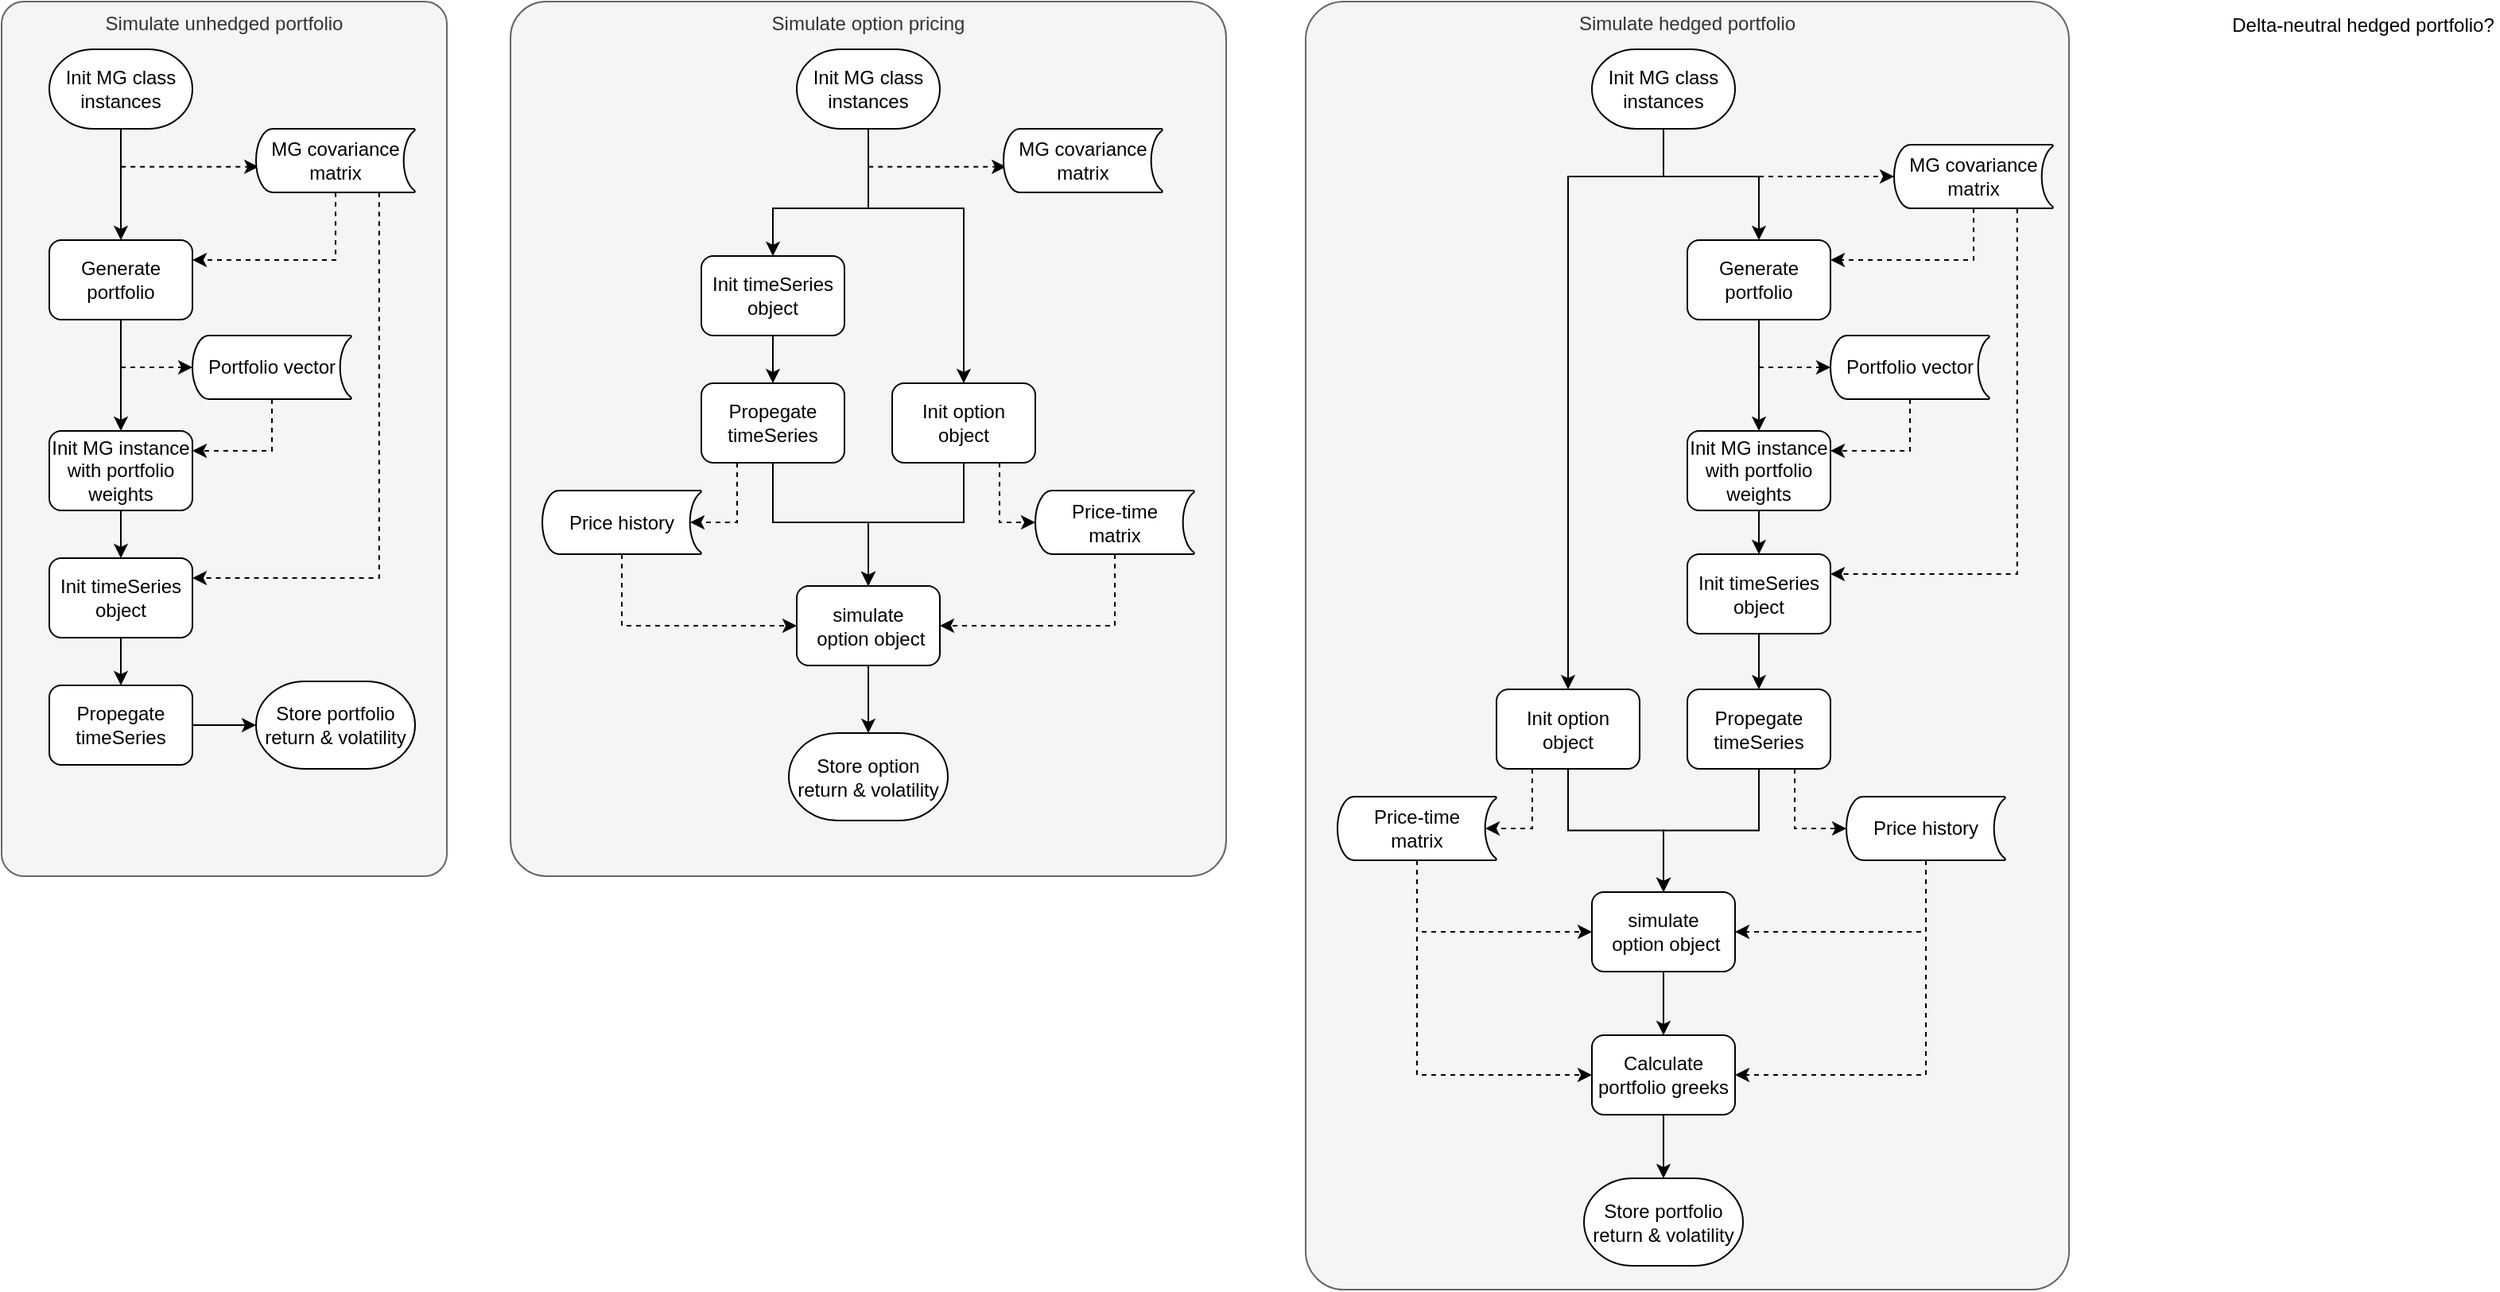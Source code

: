 <mxfile version="21.0.4" type="device"><diagram name="Page-1" id="ixmLZthBpcHFCR-xwQ-L"><mxGraphModel dx="2058" dy="1021" grid="1" gridSize="10" guides="1" tooltips="1" connect="1" arrows="1" fold="1" page="0" pageScale="1" pageWidth="850" pageHeight="1100" math="0" shadow="0"><root><mxCell id="0"/><mxCell id="1" parent="0"/><mxCell id="tQhSl_5K1Fybj-txdjSQ-37" value="Simulate hedged portfolio" style="rounded=1;whiteSpace=wrap;html=1;fillColor=#f5f5f5;fontColor=#333333;strokeColor=#666666;fillStyle=auto;verticalAlign=top;arcSize=5;" vertex="1" parent="1"><mxGeometry x="860" y="160" width="480" height="810" as="geometry"/></mxCell><mxCell id="9IxkntPl0SPWXHnQN70l-22" value="Simulate option pricing" style="rounded=1;whiteSpace=wrap;html=1;fillColor=#f5f5f5;fontColor=#333333;strokeColor=#666666;fillStyle=auto;verticalAlign=top;arcSize=5;" parent="1" vertex="1"><mxGeometry x="360" y="160" width="450" height="550" as="geometry"/></mxCell><mxCell id="rKQ_zNa52K7HZ-qINXRj-24" value="Simulate unhedged portfolio" style="rounded=1;whiteSpace=wrap;html=1;fillColor=#f5f5f5;fontColor=#333333;strokeColor=#666666;fillStyle=auto;verticalAlign=top;arcSize=5;" parent="1" vertex="1"><mxGeometry x="40" y="160" width="280" height="550" as="geometry"/></mxCell><mxCell id="rKQ_zNa52K7HZ-qINXRj-29" style="edgeStyle=orthogonalEdgeStyle;rounded=0;orthogonalLoop=1;jettySize=auto;html=1;entryX=0;entryY=0.5;entryDx=0;entryDy=0;entryPerimeter=0;exitX=0.5;exitY=1;exitDx=0;exitDy=0;dashed=1;" parent="1" source="rKQ_zNa52K7HZ-qINXRj-13" target="rKQ_zNa52K7HZ-qINXRj-27" edge="1"><mxGeometry relative="1" as="geometry"/></mxCell><mxCell id="rKQ_zNa52K7HZ-qINXRj-31" value="" style="edgeStyle=orthogonalEdgeStyle;rounded=0;orthogonalLoop=1;jettySize=auto;html=1;" parent="1" source="rKQ_zNa52K7HZ-qINXRj-13" target="rKQ_zNa52K7HZ-qINXRj-30" edge="1"><mxGeometry relative="1" as="geometry"/></mxCell><mxCell id="rKQ_zNa52K7HZ-qINXRj-13" value="Generate portfolio" style="rounded=1;whiteSpace=wrap;html=1;" parent="1" vertex="1"><mxGeometry x="70" y="310" width="90" height="50" as="geometry"/></mxCell><mxCell id="rKQ_zNa52K7HZ-qINXRj-16" style="edgeStyle=orthogonalEdgeStyle;rounded=0;orthogonalLoop=1;jettySize=auto;html=1;entryX=0.016;entryY=0.598;entryDx=0;entryDy=0;entryPerimeter=0;exitX=0.5;exitY=1;exitDx=0;exitDy=0;exitPerimeter=0;dashed=1;" parent="1" source="rKQ_zNa52K7HZ-qINXRj-14" target="rKQ_zNa52K7HZ-qINXRj-17" edge="1"><mxGeometry relative="1" as="geometry"><mxPoint x="240" y="265" as="targetPoint"/></mxGeometry></mxCell><mxCell id="rKQ_zNa52K7HZ-qINXRj-18" style="edgeStyle=orthogonalEdgeStyle;rounded=0;orthogonalLoop=1;jettySize=auto;html=1;entryX=0.5;entryY=0;entryDx=0;entryDy=0;" parent="1" source="rKQ_zNa52K7HZ-qINXRj-14" target="rKQ_zNa52K7HZ-qINXRj-13" edge="1"><mxGeometry relative="1" as="geometry"/></mxCell><mxCell id="rKQ_zNa52K7HZ-qINXRj-14" value="Init MG class instances" style="strokeWidth=1;html=1;shape=mxgraph.flowchart.terminator;whiteSpace=wrap;" parent="1" vertex="1"><mxGeometry x="70" y="190" width="90" height="50" as="geometry"/></mxCell><mxCell id="rKQ_zNa52K7HZ-qINXRj-19" style="edgeStyle=orthogonalEdgeStyle;rounded=0;orthogonalLoop=1;jettySize=auto;html=1;entryX=1;entryY=0.25;entryDx=0;entryDy=0;exitX=0.5;exitY=1;exitDx=0;exitDy=0;exitPerimeter=0;dashed=1;" parent="1" source="rKQ_zNa52K7HZ-qINXRj-17" target="rKQ_zNa52K7HZ-qINXRj-13" edge="1"><mxGeometry relative="1" as="geometry"><Array as="points"><mxPoint x="250" y="322"/></Array></mxGeometry></mxCell><mxCell id="9IxkntPl0SPWXHnQN70l-23" style="edgeStyle=orthogonalEdgeStyle;rounded=0;orthogonalLoop=1;jettySize=auto;html=1;entryX=1;entryY=0.25;entryDx=0;entryDy=0;exitX=0.774;exitY=1.003;exitDx=0;exitDy=0;exitPerimeter=0;dashed=1;" parent="1" source="rKQ_zNa52K7HZ-qINXRj-17" target="rKQ_zNa52K7HZ-qINXRj-20" edge="1"><mxGeometry relative="1" as="geometry"/></mxCell><mxCell id="rKQ_zNa52K7HZ-qINXRj-17" value="MG covariance matrix" style="strokeWidth=1;html=1;shape=mxgraph.flowchart.stored_data;whiteSpace=wrap;" parent="1" vertex="1"><mxGeometry x="200" y="240" width="100" height="40" as="geometry"/></mxCell><mxCell id="rKQ_zNa52K7HZ-qINXRj-23" value="" style="edgeStyle=orthogonalEdgeStyle;rounded=0;orthogonalLoop=1;jettySize=auto;html=1;" parent="1" source="rKQ_zNa52K7HZ-qINXRj-20" target="rKQ_zNa52K7HZ-qINXRj-22" edge="1"><mxGeometry relative="1" as="geometry"/></mxCell><mxCell id="rKQ_zNa52K7HZ-qINXRj-20" value="Init timeSeries object" style="rounded=1;whiteSpace=wrap;html=1;" parent="1" vertex="1"><mxGeometry x="70" y="510" width="90" height="50" as="geometry"/></mxCell><mxCell id="rKQ_zNa52K7HZ-qINXRj-35" value="" style="edgeStyle=orthogonalEdgeStyle;rounded=0;orthogonalLoop=1;jettySize=auto;html=1;" parent="1" source="rKQ_zNa52K7HZ-qINXRj-22" target="rKQ_zNa52K7HZ-qINXRj-34" edge="1"><mxGeometry relative="1" as="geometry"/></mxCell><mxCell id="rKQ_zNa52K7HZ-qINXRj-22" value="Propegate timeSeries " style="rounded=1;whiteSpace=wrap;html=1;" parent="1" vertex="1"><mxGeometry x="70" y="590" width="90" height="50" as="geometry"/></mxCell><mxCell id="rKQ_zNa52K7HZ-qINXRj-33" style="edgeStyle=orthogonalEdgeStyle;rounded=0;orthogonalLoop=1;jettySize=auto;html=1;entryX=1;entryY=0.25;entryDx=0;entryDy=0;exitX=0.5;exitY=1;exitDx=0;exitDy=0;exitPerimeter=0;dashed=1;" parent="1" source="rKQ_zNa52K7HZ-qINXRj-27" target="rKQ_zNa52K7HZ-qINXRj-30" edge="1"><mxGeometry relative="1" as="geometry"/></mxCell><mxCell id="rKQ_zNa52K7HZ-qINXRj-27" value="Portfolio vector" style="strokeWidth=1;html=1;shape=mxgraph.flowchart.stored_data;whiteSpace=wrap;" parent="1" vertex="1"><mxGeometry x="160" y="370" width="100" height="40" as="geometry"/></mxCell><mxCell id="rKQ_zNa52K7HZ-qINXRj-32" style="edgeStyle=orthogonalEdgeStyle;rounded=0;orthogonalLoop=1;jettySize=auto;html=1;entryX=0.5;entryY=0;entryDx=0;entryDy=0;" parent="1" source="rKQ_zNa52K7HZ-qINXRj-30" target="rKQ_zNa52K7HZ-qINXRj-20" edge="1"><mxGeometry relative="1" as="geometry"/></mxCell><mxCell id="rKQ_zNa52K7HZ-qINXRj-30" value="Init MG instance with portfolio weights" style="rounded=1;whiteSpace=wrap;html=1;" parent="1" vertex="1"><mxGeometry x="70" y="430" width="90" height="50" as="geometry"/></mxCell><mxCell id="rKQ_zNa52K7HZ-qINXRj-34" value="Store portfolio return &amp;amp; volatility" style="strokeWidth=1;html=1;shape=mxgraph.flowchart.terminator;whiteSpace=wrap;" parent="1" vertex="1"><mxGeometry x="200" y="587.5" width="100" height="55" as="geometry"/></mxCell><mxCell id="rKQ_zNa52K7HZ-qINXRj-37" style="edgeStyle=orthogonalEdgeStyle;rounded=0;orthogonalLoop=1;jettySize=auto;html=1;entryX=0.016;entryY=0.598;entryDx=0;entryDy=0;entryPerimeter=0;exitX=0.5;exitY=1;exitDx=0;exitDy=0;exitPerimeter=0;dashed=1;" parent="1" source="rKQ_zNa52K7HZ-qINXRj-39" target="rKQ_zNa52K7HZ-qINXRj-40" edge="1"><mxGeometry relative="1" as="geometry"><mxPoint x="710" y="245" as="targetPoint"/></mxGeometry></mxCell><mxCell id="rKQ_zNa52K7HZ-qINXRj-38" style="edgeStyle=orthogonalEdgeStyle;rounded=0;orthogonalLoop=1;jettySize=auto;html=1;entryX=0.5;entryY=0;entryDx=0;entryDy=0;" parent="1" source="rKQ_zNa52K7HZ-qINXRj-39" target="9IxkntPl0SPWXHnQN70l-1" edge="1"><mxGeometry relative="1" as="geometry"><mxPoint x="525.0" y="292.5" as="targetPoint"/><Array as="points"><mxPoint x="585" y="290"/><mxPoint x="525" y="290"/></Array></mxGeometry></mxCell><mxCell id="9IxkntPl0SPWXHnQN70l-14" style="edgeStyle=orthogonalEdgeStyle;rounded=0;orthogonalLoop=1;jettySize=auto;html=1;entryX=0.5;entryY=0;entryDx=0;entryDy=0;" parent="1" source="rKQ_zNa52K7HZ-qINXRj-39" target="9IxkntPl0SPWXHnQN70l-4" edge="1"><mxGeometry relative="1" as="geometry"><Array as="points"><mxPoint x="585" y="290"/><mxPoint x="645" y="290"/></Array></mxGeometry></mxCell><mxCell id="rKQ_zNa52K7HZ-qINXRj-39" value="Init MG class instances" style="strokeWidth=1;html=1;shape=mxgraph.flowchart.terminator;whiteSpace=wrap;" parent="1" vertex="1"><mxGeometry x="540" y="190" width="90" height="50" as="geometry"/></mxCell><mxCell id="rKQ_zNa52K7HZ-qINXRj-40" value="MG covariance matrix" style="strokeWidth=1;html=1;shape=mxgraph.flowchart.stored_data;whiteSpace=wrap;" parent="1" vertex="1"><mxGeometry x="670" y="240" width="100" height="40" as="geometry"/></mxCell><mxCell id="9IxkntPl0SPWXHnQN70l-3" value="" style="edgeStyle=orthogonalEdgeStyle;rounded=0;orthogonalLoop=1;jettySize=auto;html=1;" parent="1" source="9IxkntPl0SPWXHnQN70l-1" target="9IxkntPl0SPWXHnQN70l-2" edge="1"><mxGeometry relative="1" as="geometry"/></mxCell><mxCell id="9IxkntPl0SPWXHnQN70l-1" value="Init timeSeries object" style="rounded=1;whiteSpace=wrap;html=1;" parent="1" vertex="1"><mxGeometry x="480" y="320" width="90" height="50" as="geometry"/></mxCell><mxCell id="9IxkntPl0SPWXHnQN70l-15" style="edgeStyle=orthogonalEdgeStyle;rounded=0;orthogonalLoop=1;jettySize=auto;html=1;entryX=0.5;entryY=0;entryDx=0;entryDy=0;" parent="1" source="9IxkntPl0SPWXHnQN70l-2" target="9IxkntPl0SPWXHnQN70l-6" edge="1"><mxGeometry relative="1" as="geometry"><Array as="points"><mxPoint x="525" y="487.5"/><mxPoint x="585" y="487.5"/></Array></mxGeometry></mxCell><mxCell id="9IxkntPl0SPWXHnQN70l-16" style="edgeStyle=orthogonalEdgeStyle;rounded=0;orthogonalLoop=1;jettySize=auto;html=1;entryX=0.93;entryY=0.5;entryDx=0;entryDy=0;entryPerimeter=0;exitX=0.25;exitY=1;exitDx=0;exitDy=0;dashed=1;" parent="1" source="9IxkntPl0SPWXHnQN70l-2" target="9IxkntPl0SPWXHnQN70l-12" edge="1"><mxGeometry relative="1" as="geometry"><Array as="points"><mxPoint x="502" y="488"/></Array></mxGeometry></mxCell><mxCell id="9IxkntPl0SPWXHnQN70l-2" value="Propegate timeSeries " style="rounded=1;whiteSpace=wrap;html=1;" parent="1" vertex="1"><mxGeometry x="480" y="400" width="90" height="50" as="geometry"/></mxCell><mxCell id="9IxkntPl0SPWXHnQN70l-10" style="edgeStyle=orthogonalEdgeStyle;rounded=0;orthogonalLoop=1;jettySize=auto;html=1;entryX=0.5;entryY=0;entryDx=0;entryDy=0;exitX=0.5;exitY=1;exitDx=0;exitDy=0;" parent="1" source="9IxkntPl0SPWXHnQN70l-4" target="9IxkntPl0SPWXHnQN70l-6" edge="1"><mxGeometry relative="1" as="geometry"><Array as="points"><mxPoint x="645" y="487.5"/><mxPoint x="585" y="487.5"/></Array></mxGeometry></mxCell><mxCell id="9IxkntPl0SPWXHnQN70l-13" style="edgeStyle=orthogonalEdgeStyle;rounded=0;orthogonalLoop=1;jettySize=auto;html=1;entryX=0;entryY=0.5;entryDx=0;entryDy=0;entryPerimeter=0;exitX=0.75;exitY=1;exitDx=0;exitDy=0;dashed=1;" parent="1" source="9IxkntPl0SPWXHnQN70l-4" target="9IxkntPl0SPWXHnQN70l-7" edge="1"><mxGeometry relative="1" as="geometry"/></mxCell><mxCell id="9IxkntPl0SPWXHnQN70l-4" value="&lt;div&gt;Init option&lt;/div&gt;&lt;div&gt;object&lt;/div&gt;" style="rounded=1;whiteSpace=wrap;html=1;" parent="1" vertex="1"><mxGeometry x="600" y="400" width="90" height="50" as="geometry"/></mxCell><mxCell id="9IxkntPl0SPWXHnQN70l-21" style="edgeStyle=orthogonalEdgeStyle;rounded=0;orthogonalLoop=1;jettySize=auto;html=1;entryX=0.5;entryY=0;entryDx=0;entryDy=0;entryPerimeter=0;" parent="1" source="9IxkntPl0SPWXHnQN70l-6" target="9IxkntPl0SPWXHnQN70l-20" edge="1"><mxGeometry relative="1" as="geometry"/></mxCell><mxCell id="9IxkntPl0SPWXHnQN70l-6" value="simulate&lt;div&gt;&amp;nbsp;option object&lt;/div&gt;" style="rounded=1;whiteSpace=wrap;html=1;" parent="1" vertex="1"><mxGeometry x="540" y="527.5" width="90" height="50" as="geometry"/></mxCell><mxCell id="9IxkntPl0SPWXHnQN70l-11" style="edgeStyle=orthogonalEdgeStyle;rounded=0;orthogonalLoop=1;jettySize=auto;html=1;entryX=1;entryY=0.5;entryDx=0;entryDy=0;exitX=0.5;exitY=1;exitDx=0;exitDy=0;exitPerimeter=0;dashed=1;" parent="1" source="9IxkntPl0SPWXHnQN70l-7" target="9IxkntPl0SPWXHnQN70l-6" edge="1"><mxGeometry relative="1" as="geometry"/></mxCell><mxCell id="9IxkntPl0SPWXHnQN70l-7" value="&lt;div&gt;Price-time&lt;/div&gt;&lt;div&gt;matrix&lt;/div&gt;" style="strokeWidth=1;html=1;shape=mxgraph.flowchart.stored_data;whiteSpace=wrap;" parent="1" vertex="1"><mxGeometry x="690" y="467.5" width="100" height="40" as="geometry"/></mxCell><mxCell id="9IxkntPl0SPWXHnQN70l-17" style="edgeStyle=orthogonalEdgeStyle;rounded=0;orthogonalLoop=1;jettySize=auto;html=1;entryX=0;entryY=0.5;entryDx=0;entryDy=0;exitX=0.5;exitY=1;exitDx=0;exitDy=0;exitPerimeter=0;dashed=1;" parent="1" source="9IxkntPl0SPWXHnQN70l-12" target="9IxkntPl0SPWXHnQN70l-6" edge="1"><mxGeometry relative="1" as="geometry"/></mxCell><mxCell id="9IxkntPl0SPWXHnQN70l-12" value="Price history" style="strokeWidth=1;html=1;shape=mxgraph.flowchart.stored_data;whiteSpace=wrap;" parent="1" vertex="1"><mxGeometry x="380" y="467.5" width="100" height="40" as="geometry"/></mxCell><mxCell id="9IxkntPl0SPWXHnQN70l-20" value="Store option return &amp;amp; volatility" style="strokeWidth=1;html=1;shape=mxgraph.flowchart.terminator;whiteSpace=wrap;" parent="1" vertex="1"><mxGeometry x="535" y="620" width="100" height="55" as="geometry"/></mxCell><mxCell id="tQhSl_5K1Fybj-txdjSQ-2" style="edgeStyle=orthogonalEdgeStyle;rounded=0;orthogonalLoop=1;jettySize=auto;html=1;entryX=0;entryY=0.5;entryDx=0;entryDy=0;entryPerimeter=0;exitX=0.5;exitY=1;exitDx=0;exitDy=0;dashed=1;" edge="1" parent="1" source="tQhSl_5K1Fybj-txdjSQ-4" target="tQhSl_5K1Fybj-txdjSQ-15"><mxGeometry relative="1" as="geometry"/></mxCell><mxCell id="tQhSl_5K1Fybj-txdjSQ-3" value="" style="edgeStyle=orthogonalEdgeStyle;rounded=0;orthogonalLoop=1;jettySize=auto;html=1;" edge="1" parent="1" source="tQhSl_5K1Fybj-txdjSQ-4" target="tQhSl_5K1Fybj-txdjSQ-17"><mxGeometry relative="1" as="geometry"/></mxCell><mxCell id="tQhSl_5K1Fybj-txdjSQ-4" value="Generate portfolio" style="rounded=1;whiteSpace=wrap;html=1;" vertex="1" parent="1"><mxGeometry x="1100" y="310" width="90" height="50" as="geometry"/></mxCell><mxCell id="tQhSl_5K1Fybj-txdjSQ-6" style="edgeStyle=orthogonalEdgeStyle;rounded=0;orthogonalLoop=1;jettySize=auto;html=1;entryX=0.5;entryY=0;entryDx=0;entryDy=0;" edge="1" parent="1" source="tQhSl_5K1Fybj-txdjSQ-7" target="tQhSl_5K1Fybj-txdjSQ-4"><mxGeometry relative="1" as="geometry"><Array as="points"><mxPoint x="1085" y="270"/><mxPoint x="1145" y="270"/></Array></mxGeometry></mxCell><mxCell id="tQhSl_5K1Fybj-txdjSQ-21" style="edgeStyle=orthogonalEdgeStyle;rounded=0;orthogonalLoop=1;jettySize=auto;html=1;entryX=0;entryY=0.5;entryDx=0;entryDy=0;entryPerimeter=0;exitX=0.5;exitY=1;exitDx=0;exitDy=0;exitPerimeter=0;dashed=1;" edge="1" parent="1" source="tQhSl_5K1Fybj-txdjSQ-7" target="tQhSl_5K1Fybj-txdjSQ-10"><mxGeometry relative="1" as="geometry"/></mxCell><mxCell id="tQhSl_5K1Fybj-txdjSQ-22" style="edgeStyle=orthogonalEdgeStyle;rounded=0;orthogonalLoop=1;jettySize=auto;html=1;entryX=0.5;entryY=0;entryDx=0;entryDy=0;" edge="1" parent="1" source="tQhSl_5K1Fybj-txdjSQ-7" target="tQhSl_5K1Fybj-txdjSQ-19"><mxGeometry relative="1" as="geometry"><Array as="points"><mxPoint x="1085" y="270"/><mxPoint x="1025" y="270"/></Array></mxGeometry></mxCell><mxCell id="tQhSl_5K1Fybj-txdjSQ-7" value="Init MG class instances" style="strokeWidth=1;html=1;shape=mxgraph.flowchart.terminator;whiteSpace=wrap;" vertex="1" parent="1"><mxGeometry x="1040" y="190" width="90" height="50" as="geometry"/></mxCell><mxCell id="tQhSl_5K1Fybj-txdjSQ-8" style="edgeStyle=orthogonalEdgeStyle;rounded=0;orthogonalLoop=1;jettySize=auto;html=1;entryX=1;entryY=0.25;entryDx=0;entryDy=0;exitX=0.5;exitY=1;exitDx=0;exitDy=0;exitPerimeter=0;dashed=1;" edge="1" parent="1" source="tQhSl_5K1Fybj-txdjSQ-10" target="tQhSl_5K1Fybj-txdjSQ-4"><mxGeometry relative="1" as="geometry"><Array as="points"><mxPoint x="1280" y="322"/></Array></mxGeometry></mxCell><mxCell id="tQhSl_5K1Fybj-txdjSQ-9" style="edgeStyle=orthogonalEdgeStyle;rounded=0;orthogonalLoop=1;jettySize=auto;html=1;entryX=1;entryY=0.25;entryDx=0;entryDy=0;exitX=0.774;exitY=1.003;exitDx=0;exitDy=0;exitPerimeter=0;dashed=1;" edge="1" parent="1" source="tQhSl_5K1Fybj-txdjSQ-10" target="tQhSl_5K1Fybj-txdjSQ-12"><mxGeometry relative="1" as="geometry"/></mxCell><mxCell id="tQhSl_5K1Fybj-txdjSQ-10" value="MG covariance matrix" style="strokeWidth=1;html=1;shape=mxgraph.flowchart.stored_data;whiteSpace=wrap;" vertex="1" parent="1"><mxGeometry x="1230" y="250" width="100" height="40" as="geometry"/></mxCell><mxCell id="tQhSl_5K1Fybj-txdjSQ-11" value="" style="edgeStyle=orthogonalEdgeStyle;rounded=0;orthogonalLoop=1;jettySize=auto;html=1;" edge="1" parent="1" source="tQhSl_5K1Fybj-txdjSQ-12" target="tQhSl_5K1Fybj-txdjSQ-13"><mxGeometry relative="1" as="geometry"/></mxCell><mxCell id="tQhSl_5K1Fybj-txdjSQ-12" value="Init timeSeries object" style="rounded=1;whiteSpace=wrap;html=1;" vertex="1" parent="1"><mxGeometry x="1100" y="507.5" width="90" height="50" as="geometry"/></mxCell><mxCell id="tQhSl_5K1Fybj-txdjSQ-23" style="edgeStyle=orthogonalEdgeStyle;rounded=0;orthogonalLoop=1;jettySize=auto;html=1;entryX=0;entryY=0.5;entryDx=0;entryDy=0;entryPerimeter=0;exitX=0.75;exitY=1;exitDx=0;exitDy=0;dashed=1;" edge="1" parent="1" source="tQhSl_5K1Fybj-txdjSQ-13" target="tQhSl_5K1Fybj-txdjSQ-18"><mxGeometry relative="1" as="geometry"/></mxCell><mxCell id="tQhSl_5K1Fybj-txdjSQ-28" style="edgeStyle=orthogonalEdgeStyle;rounded=0;orthogonalLoop=1;jettySize=auto;html=1;" edge="1" parent="1" source="tQhSl_5K1Fybj-txdjSQ-13" target="tQhSl_5K1Fybj-txdjSQ-26"><mxGeometry relative="1" as="geometry"/></mxCell><mxCell id="tQhSl_5K1Fybj-txdjSQ-13" value="Propegate timeSeries " style="rounded=1;whiteSpace=wrap;html=1;" vertex="1" parent="1"><mxGeometry x="1100" y="592.5" width="90" height="50" as="geometry"/></mxCell><mxCell id="tQhSl_5K1Fybj-txdjSQ-14" style="edgeStyle=orthogonalEdgeStyle;rounded=0;orthogonalLoop=1;jettySize=auto;html=1;entryX=1;entryY=0.25;entryDx=0;entryDy=0;exitX=0.5;exitY=1;exitDx=0;exitDy=0;exitPerimeter=0;dashed=1;" edge="1" parent="1" source="tQhSl_5K1Fybj-txdjSQ-15" target="tQhSl_5K1Fybj-txdjSQ-17"><mxGeometry relative="1" as="geometry"/></mxCell><mxCell id="tQhSl_5K1Fybj-txdjSQ-15" value="Portfolio vector" style="strokeWidth=1;html=1;shape=mxgraph.flowchart.stored_data;whiteSpace=wrap;" vertex="1" parent="1"><mxGeometry x="1190" y="370" width="100" height="40" as="geometry"/></mxCell><mxCell id="tQhSl_5K1Fybj-txdjSQ-16" style="edgeStyle=orthogonalEdgeStyle;rounded=0;orthogonalLoop=1;jettySize=auto;html=1;entryX=0.5;entryY=0;entryDx=0;entryDy=0;" edge="1" parent="1" source="tQhSl_5K1Fybj-txdjSQ-17" target="tQhSl_5K1Fybj-txdjSQ-12"><mxGeometry relative="1" as="geometry"/></mxCell><mxCell id="tQhSl_5K1Fybj-txdjSQ-17" value="Init MG instance with portfolio weights" style="rounded=1;whiteSpace=wrap;html=1;" vertex="1" parent="1"><mxGeometry x="1100" y="430" width="90" height="50" as="geometry"/></mxCell><mxCell id="tQhSl_5K1Fybj-txdjSQ-30" style="edgeStyle=orthogonalEdgeStyle;rounded=0;orthogonalLoop=1;jettySize=auto;html=1;entryX=1;entryY=0.5;entryDx=0;entryDy=0;exitX=0.5;exitY=1;exitDx=0;exitDy=0;exitPerimeter=0;dashed=1;" edge="1" parent="1" source="tQhSl_5K1Fybj-txdjSQ-18" target="tQhSl_5K1Fybj-txdjSQ-26"><mxGeometry relative="1" as="geometry"/></mxCell><mxCell id="tQhSl_5K1Fybj-txdjSQ-34" style="edgeStyle=orthogonalEdgeStyle;rounded=0;orthogonalLoop=1;jettySize=auto;html=1;entryX=1;entryY=0.5;entryDx=0;entryDy=0;exitX=0.5;exitY=1;exitDx=0;exitDy=0;exitPerimeter=0;dashed=1;" edge="1" parent="1" source="tQhSl_5K1Fybj-txdjSQ-18" target="tQhSl_5K1Fybj-txdjSQ-31"><mxGeometry relative="1" as="geometry"/></mxCell><mxCell id="tQhSl_5K1Fybj-txdjSQ-18" value="Price history" style="strokeWidth=1;html=1;shape=mxgraph.flowchart.stored_data;whiteSpace=wrap;" vertex="1" parent="1"><mxGeometry x="1200" y="660" width="100" height="40" as="geometry"/></mxCell><mxCell id="tQhSl_5K1Fybj-txdjSQ-25" style="edgeStyle=orthogonalEdgeStyle;rounded=0;orthogonalLoop=1;jettySize=auto;html=1;entryX=0.93;entryY=0.5;entryDx=0;entryDy=0;entryPerimeter=0;exitX=0.25;exitY=1;exitDx=0;exitDy=0;dashed=1;" edge="1" parent="1" source="tQhSl_5K1Fybj-txdjSQ-19" target="tQhSl_5K1Fybj-txdjSQ-24"><mxGeometry relative="1" as="geometry"><Array as="points"><mxPoint x="1002" y="680"/></Array></mxGeometry></mxCell><mxCell id="tQhSl_5K1Fybj-txdjSQ-27" style="edgeStyle=orthogonalEdgeStyle;rounded=0;orthogonalLoop=1;jettySize=auto;html=1;entryX=0.5;entryY=0;entryDx=0;entryDy=0;" edge="1" parent="1" source="tQhSl_5K1Fybj-txdjSQ-19" target="tQhSl_5K1Fybj-txdjSQ-26"><mxGeometry relative="1" as="geometry"/></mxCell><mxCell id="tQhSl_5K1Fybj-txdjSQ-19" value="&lt;div&gt;Init option&lt;/div&gt;&lt;div&gt;object&lt;/div&gt;" style="rounded=1;whiteSpace=wrap;html=1;" vertex="1" parent="1"><mxGeometry x="980" y="592.5" width="90" height="50" as="geometry"/></mxCell><mxCell id="tQhSl_5K1Fybj-txdjSQ-29" style="edgeStyle=orthogonalEdgeStyle;rounded=0;orthogonalLoop=1;jettySize=auto;html=1;entryX=0;entryY=0.5;entryDx=0;entryDy=0;exitX=0.5;exitY=1;exitDx=0;exitDy=0;exitPerimeter=0;dashed=1;" edge="1" parent="1" source="tQhSl_5K1Fybj-txdjSQ-24" target="tQhSl_5K1Fybj-txdjSQ-26"><mxGeometry relative="1" as="geometry"/></mxCell><mxCell id="tQhSl_5K1Fybj-txdjSQ-33" style="edgeStyle=orthogonalEdgeStyle;rounded=0;orthogonalLoop=1;jettySize=auto;html=1;entryX=0;entryY=0.5;entryDx=0;entryDy=0;exitX=0.5;exitY=1;exitDx=0;exitDy=0;exitPerimeter=0;dashed=1;" edge="1" parent="1" source="tQhSl_5K1Fybj-txdjSQ-24" target="tQhSl_5K1Fybj-txdjSQ-31"><mxGeometry relative="1" as="geometry"/></mxCell><mxCell id="tQhSl_5K1Fybj-txdjSQ-24" value="&lt;div&gt;Price-time&lt;/div&gt;&lt;div&gt;matrix&lt;/div&gt;" style="strokeWidth=1;html=1;shape=mxgraph.flowchart.stored_data;whiteSpace=wrap;" vertex="1" parent="1"><mxGeometry x="880" y="660" width="100" height="40" as="geometry"/></mxCell><mxCell id="tQhSl_5K1Fybj-txdjSQ-32" value="" style="edgeStyle=orthogonalEdgeStyle;rounded=0;orthogonalLoop=1;jettySize=auto;html=1;" edge="1" parent="1" source="tQhSl_5K1Fybj-txdjSQ-26" target="tQhSl_5K1Fybj-txdjSQ-31"><mxGeometry relative="1" as="geometry"/></mxCell><mxCell id="tQhSl_5K1Fybj-txdjSQ-26" value="simulate&lt;div&gt;&amp;nbsp;option object&lt;/div&gt;" style="rounded=1;whiteSpace=wrap;html=1;" vertex="1" parent="1"><mxGeometry x="1040" y="720" width="90" height="50" as="geometry"/></mxCell><mxCell id="tQhSl_5K1Fybj-txdjSQ-36" value="" style="edgeStyle=orthogonalEdgeStyle;rounded=0;orthogonalLoop=1;jettySize=auto;html=1;" edge="1" parent="1" source="tQhSl_5K1Fybj-txdjSQ-31" target="tQhSl_5K1Fybj-txdjSQ-35"><mxGeometry relative="1" as="geometry"/></mxCell><mxCell id="tQhSl_5K1Fybj-txdjSQ-31" value="Calculate portfolio greeks" style="rounded=1;whiteSpace=wrap;html=1;" vertex="1" parent="1"><mxGeometry x="1040" y="810" width="90" height="50" as="geometry"/></mxCell><mxCell id="tQhSl_5K1Fybj-txdjSQ-35" value="Store portfolio return &amp;amp; volatility" style="strokeWidth=1;html=1;shape=mxgraph.flowchart.terminator;whiteSpace=wrap;" vertex="1" parent="1"><mxGeometry x="1035" y="900" width="100" height="55" as="geometry"/></mxCell><mxCell id="tQhSl_5K1Fybj-txdjSQ-38" value="Delta-neutral hedged portfolio?" style="text;html=1;strokeColor=none;fillColor=none;align=center;verticalAlign=middle;whiteSpace=wrap;rounded=0;" vertex="1" parent="1"><mxGeometry x="1440" y="160" width="170" height="30" as="geometry"/></mxCell></root></mxGraphModel></diagram></mxfile>